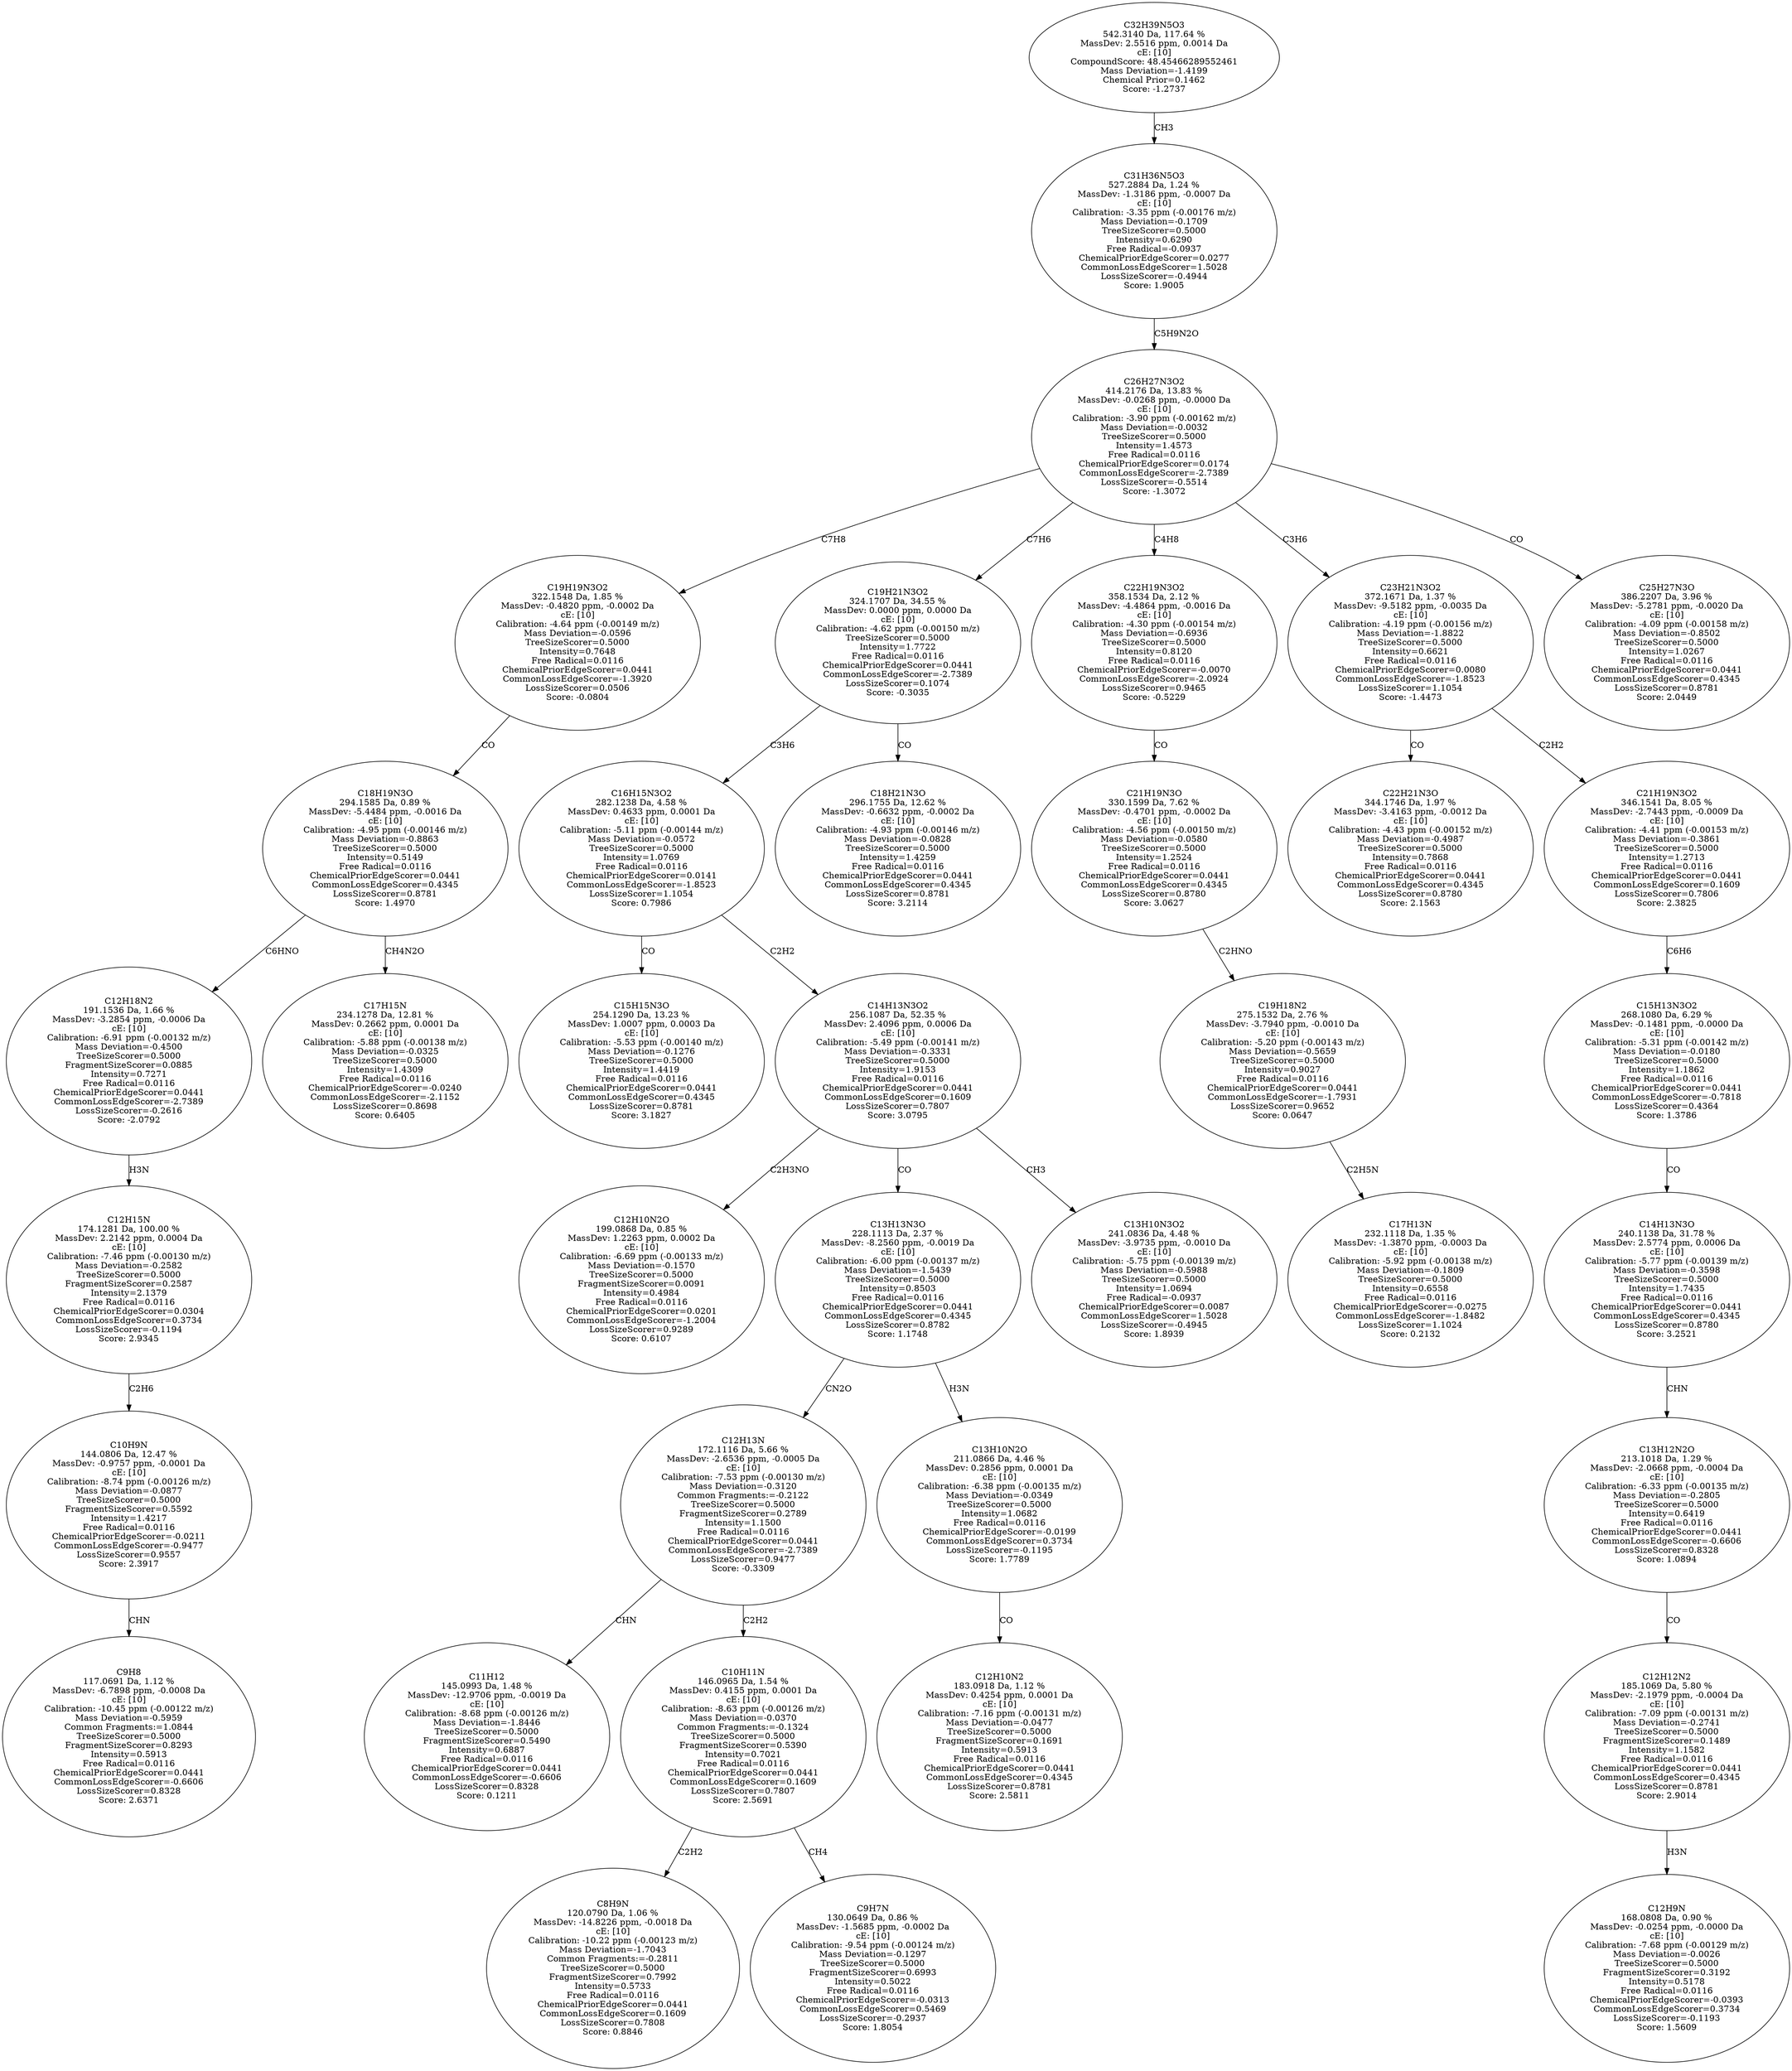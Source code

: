 strict digraph {
v1 [label="C9H8\n117.0691 Da, 1.12 %\nMassDev: -6.7898 ppm, -0.0008 Da\ncE: [10]\nCalibration: -10.45 ppm (-0.00122 m/z)\nMass Deviation=-0.5959\nCommon Fragments:=1.0844\nTreeSizeScorer=0.5000\nFragmentSizeScorer=0.8293\nIntensity=0.5913\nFree Radical=0.0116\nChemicalPriorEdgeScorer=0.0441\nCommonLossEdgeScorer=-0.6606\nLossSizeScorer=0.8328\nScore: 2.6371"];
v2 [label="C10H9N\n144.0806 Da, 12.47 %\nMassDev: -0.9757 ppm, -0.0001 Da\ncE: [10]\nCalibration: -8.74 ppm (-0.00126 m/z)\nMass Deviation=-0.0877\nTreeSizeScorer=0.5000\nFragmentSizeScorer=0.5592\nIntensity=1.4217\nFree Radical=0.0116\nChemicalPriorEdgeScorer=-0.0211\nCommonLossEdgeScorer=-0.9477\nLossSizeScorer=0.9557\nScore: 2.3917"];
v3 [label="C12H15N\n174.1281 Da, 100.00 %\nMassDev: 2.2142 ppm, 0.0004 Da\ncE: [10]\nCalibration: -7.46 ppm (-0.00130 m/z)\nMass Deviation=-0.2582\nTreeSizeScorer=0.5000\nFragmentSizeScorer=0.2587\nIntensity=2.1379\nFree Radical=0.0116\nChemicalPriorEdgeScorer=0.0304\nCommonLossEdgeScorer=0.3734\nLossSizeScorer=-0.1194\nScore: 2.9345"];
v4 [label="C12H18N2\n191.1536 Da, 1.66 %\nMassDev: -3.2854 ppm, -0.0006 Da\ncE: [10]\nCalibration: -6.91 ppm (-0.00132 m/z)\nMass Deviation=-0.4500\nTreeSizeScorer=0.5000\nFragmentSizeScorer=0.0885\nIntensity=0.7271\nFree Radical=0.0116\nChemicalPriorEdgeScorer=0.0441\nCommonLossEdgeScorer=-2.7389\nLossSizeScorer=-0.2616\nScore: -2.0792"];
v5 [label="C17H15N\n234.1278 Da, 12.81 %\nMassDev: 0.2662 ppm, 0.0001 Da\ncE: [10]\nCalibration: -5.88 ppm (-0.00138 m/z)\nMass Deviation=-0.0325\nTreeSizeScorer=0.5000\nIntensity=1.4309\nFree Radical=0.0116\nChemicalPriorEdgeScorer=-0.0240\nCommonLossEdgeScorer=-2.1152\nLossSizeScorer=0.8698\nScore: 0.6405"];
v6 [label="C18H19N3O\n294.1585 Da, 0.89 %\nMassDev: -5.4484 ppm, -0.0016 Da\ncE: [10]\nCalibration: -4.95 ppm (-0.00146 m/z)\nMass Deviation=-0.8863\nTreeSizeScorer=0.5000\nIntensity=0.5149\nFree Radical=0.0116\nChemicalPriorEdgeScorer=0.0441\nCommonLossEdgeScorer=0.4345\nLossSizeScorer=0.8781\nScore: 1.4970"];
v7 [label="C19H19N3O2\n322.1548 Da, 1.85 %\nMassDev: -0.4820 ppm, -0.0002 Da\ncE: [10]\nCalibration: -4.64 ppm (-0.00149 m/z)\nMass Deviation=-0.0596\nTreeSizeScorer=0.5000\nIntensity=0.7648\nFree Radical=0.0116\nChemicalPriorEdgeScorer=0.0441\nCommonLossEdgeScorer=-1.3920\nLossSizeScorer=0.0506\nScore: -0.0804"];
v8 [label="C15H15N3O\n254.1290 Da, 13.23 %\nMassDev: 1.0007 ppm, 0.0003 Da\ncE: [10]\nCalibration: -5.53 ppm (-0.00140 m/z)\nMass Deviation=-0.1276\nTreeSizeScorer=0.5000\nIntensity=1.4419\nFree Radical=0.0116\nChemicalPriorEdgeScorer=0.0441\nCommonLossEdgeScorer=0.4345\nLossSizeScorer=0.8781\nScore: 3.1827"];
v9 [label="C12H10N2O\n199.0868 Da, 0.85 %\nMassDev: 1.2263 ppm, 0.0002 Da\ncE: [10]\nCalibration: -6.69 ppm (-0.00133 m/z)\nMass Deviation=-0.1570\nTreeSizeScorer=0.5000\nFragmentSizeScorer=0.0091\nIntensity=0.4984\nFree Radical=0.0116\nChemicalPriorEdgeScorer=0.0201\nCommonLossEdgeScorer=-1.2004\nLossSizeScorer=0.9289\nScore: 0.6107"];
v10 [label="C11H12\n145.0993 Da, 1.48 %\nMassDev: -12.9706 ppm, -0.0019 Da\ncE: [10]\nCalibration: -8.68 ppm (-0.00126 m/z)\nMass Deviation=-1.8446\nTreeSizeScorer=0.5000\nFragmentSizeScorer=0.5490\nIntensity=0.6887\nFree Radical=0.0116\nChemicalPriorEdgeScorer=0.0441\nCommonLossEdgeScorer=-0.6606\nLossSizeScorer=0.8328\nScore: 0.1211"];
v11 [label="C8H9N\n120.0790 Da, 1.06 %\nMassDev: -14.8226 ppm, -0.0018 Da\ncE: [10]\nCalibration: -10.22 ppm (-0.00123 m/z)\nMass Deviation=-1.7043\nCommon Fragments:=-0.2811\nTreeSizeScorer=0.5000\nFragmentSizeScorer=0.7992\nIntensity=0.5733\nFree Radical=0.0116\nChemicalPriorEdgeScorer=0.0441\nCommonLossEdgeScorer=0.1609\nLossSizeScorer=0.7808\nScore: 0.8846"];
v12 [label="C9H7N\n130.0649 Da, 0.86 %\nMassDev: -1.5685 ppm, -0.0002 Da\ncE: [10]\nCalibration: -9.54 ppm (-0.00124 m/z)\nMass Deviation=-0.1297\nTreeSizeScorer=0.5000\nFragmentSizeScorer=0.6993\nIntensity=0.5022\nFree Radical=0.0116\nChemicalPriorEdgeScorer=-0.0313\nCommonLossEdgeScorer=0.5469\nLossSizeScorer=-0.2937\nScore: 1.8054"];
v13 [label="C10H11N\n146.0965 Da, 1.54 %\nMassDev: 0.4155 ppm, 0.0001 Da\ncE: [10]\nCalibration: -8.63 ppm (-0.00126 m/z)\nMass Deviation=-0.0370\nCommon Fragments:=-0.1324\nTreeSizeScorer=0.5000\nFragmentSizeScorer=0.5390\nIntensity=0.7021\nFree Radical=0.0116\nChemicalPriorEdgeScorer=0.0441\nCommonLossEdgeScorer=0.1609\nLossSizeScorer=0.7807\nScore: 2.5691"];
v14 [label="C12H13N\n172.1116 Da, 5.66 %\nMassDev: -2.6536 ppm, -0.0005 Da\ncE: [10]\nCalibration: -7.53 ppm (-0.00130 m/z)\nMass Deviation=-0.3120\nCommon Fragments:=-0.2122\nTreeSizeScorer=0.5000\nFragmentSizeScorer=0.2789\nIntensity=1.1500\nFree Radical=0.0116\nChemicalPriorEdgeScorer=0.0441\nCommonLossEdgeScorer=-2.7389\nLossSizeScorer=0.9477\nScore: -0.3309"];
v15 [label="C12H10N2\n183.0918 Da, 1.12 %\nMassDev: 0.4254 ppm, 0.0001 Da\ncE: [10]\nCalibration: -7.16 ppm (-0.00131 m/z)\nMass Deviation=-0.0477\nTreeSizeScorer=0.5000\nFragmentSizeScorer=0.1691\nIntensity=0.5913\nFree Radical=0.0116\nChemicalPriorEdgeScorer=0.0441\nCommonLossEdgeScorer=0.4345\nLossSizeScorer=0.8781\nScore: 2.5811"];
v16 [label="C13H10N2O\n211.0866 Da, 4.46 %\nMassDev: 0.2856 ppm, 0.0001 Da\ncE: [10]\nCalibration: -6.38 ppm (-0.00135 m/z)\nMass Deviation=-0.0349\nTreeSizeScorer=0.5000\nIntensity=1.0682\nFree Radical=0.0116\nChemicalPriorEdgeScorer=-0.0199\nCommonLossEdgeScorer=0.3734\nLossSizeScorer=-0.1195\nScore: 1.7789"];
v17 [label="C13H13N3O\n228.1113 Da, 2.37 %\nMassDev: -8.2560 ppm, -0.0019 Da\ncE: [10]\nCalibration: -6.00 ppm (-0.00137 m/z)\nMass Deviation=-1.5439\nTreeSizeScorer=0.5000\nIntensity=0.8503\nFree Radical=0.0116\nChemicalPriorEdgeScorer=0.0441\nCommonLossEdgeScorer=0.4345\nLossSizeScorer=0.8782\nScore: 1.1748"];
v18 [label="C13H10N3O2\n241.0836 Da, 4.48 %\nMassDev: -3.9735 ppm, -0.0010 Da\ncE: [10]\nCalibration: -5.75 ppm (-0.00139 m/z)\nMass Deviation=-0.5988\nTreeSizeScorer=0.5000\nIntensity=1.0694\nFree Radical=-0.0937\nChemicalPriorEdgeScorer=0.0087\nCommonLossEdgeScorer=1.5028\nLossSizeScorer=-0.4945\nScore: 1.8939"];
v19 [label="C14H13N3O2\n256.1087 Da, 52.35 %\nMassDev: 2.4096 ppm, 0.0006 Da\ncE: [10]\nCalibration: -5.49 ppm (-0.00141 m/z)\nMass Deviation=-0.3331\nTreeSizeScorer=0.5000\nIntensity=1.9153\nFree Radical=0.0116\nChemicalPriorEdgeScorer=0.0441\nCommonLossEdgeScorer=0.1609\nLossSizeScorer=0.7807\nScore: 3.0795"];
v20 [label="C16H15N3O2\n282.1238 Da, 4.58 %\nMassDev: 0.4633 ppm, 0.0001 Da\ncE: [10]\nCalibration: -5.11 ppm (-0.00144 m/z)\nMass Deviation=-0.0572\nTreeSizeScorer=0.5000\nIntensity=1.0769\nFree Radical=0.0116\nChemicalPriorEdgeScorer=0.0141\nCommonLossEdgeScorer=-1.8523\nLossSizeScorer=1.1054\nScore: 0.7986"];
v21 [label="C18H21N3O\n296.1755 Da, 12.62 %\nMassDev: -0.6632 ppm, -0.0002 Da\ncE: [10]\nCalibration: -4.93 ppm (-0.00146 m/z)\nMass Deviation=-0.0828\nTreeSizeScorer=0.5000\nIntensity=1.4259\nFree Radical=0.0116\nChemicalPriorEdgeScorer=0.0441\nCommonLossEdgeScorer=0.4345\nLossSizeScorer=0.8781\nScore: 3.2114"];
v22 [label="C19H21N3O2\n324.1707 Da, 34.55 %\nMassDev: 0.0000 ppm, 0.0000 Da\ncE: [10]\nCalibration: -4.62 ppm (-0.00150 m/z)\nTreeSizeScorer=0.5000\nIntensity=1.7722\nFree Radical=0.0116\nChemicalPriorEdgeScorer=0.0441\nCommonLossEdgeScorer=-2.7389\nLossSizeScorer=0.1074\nScore: -0.3035"];
v23 [label="C17H13N\n232.1118 Da, 1.35 %\nMassDev: -1.3870 ppm, -0.0003 Da\ncE: [10]\nCalibration: -5.92 ppm (-0.00138 m/z)\nMass Deviation=-0.1809\nTreeSizeScorer=0.5000\nIntensity=0.6558\nFree Radical=0.0116\nChemicalPriorEdgeScorer=-0.0275\nCommonLossEdgeScorer=-1.8482\nLossSizeScorer=1.1024\nScore: 0.2132"];
v24 [label="C19H18N2\n275.1532 Da, 2.76 %\nMassDev: -3.7940 ppm, -0.0010 Da\ncE: [10]\nCalibration: -5.20 ppm (-0.00143 m/z)\nMass Deviation=-0.5659\nTreeSizeScorer=0.5000\nIntensity=0.9027\nFree Radical=0.0116\nChemicalPriorEdgeScorer=0.0441\nCommonLossEdgeScorer=-1.7931\nLossSizeScorer=0.9652\nScore: 0.0647"];
v25 [label="C21H19N3O\n330.1599 Da, 7.62 %\nMassDev: -0.4701 ppm, -0.0002 Da\ncE: [10]\nCalibration: -4.56 ppm (-0.00150 m/z)\nMass Deviation=-0.0580\nTreeSizeScorer=0.5000\nIntensity=1.2524\nFree Radical=0.0116\nChemicalPriorEdgeScorer=0.0441\nCommonLossEdgeScorer=0.4345\nLossSizeScorer=0.8780\nScore: 3.0627"];
v26 [label="C22H19N3O2\n358.1534 Da, 2.12 %\nMassDev: -4.4864 ppm, -0.0016 Da\ncE: [10]\nCalibration: -4.30 ppm (-0.00154 m/z)\nMass Deviation=-0.6936\nTreeSizeScorer=0.5000\nIntensity=0.8120\nFree Radical=0.0116\nChemicalPriorEdgeScorer=-0.0070\nCommonLossEdgeScorer=-2.0924\nLossSizeScorer=0.9465\nScore: -0.5229"];
v27 [label="C22H21N3O\n344.1746 Da, 1.97 %\nMassDev: -3.4163 ppm, -0.0012 Da\ncE: [10]\nCalibration: -4.43 ppm (-0.00152 m/z)\nMass Deviation=-0.4987\nTreeSizeScorer=0.5000\nIntensity=0.7868\nFree Radical=0.0116\nChemicalPriorEdgeScorer=0.0441\nCommonLossEdgeScorer=0.4345\nLossSizeScorer=0.8780\nScore: 2.1563"];
v28 [label="C12H9N\n168.0808 Da, 0.90 %\nMassDev: -0.0254 ppm, -0.0000 Da\ncE: [10]\nCalibration: -7.68 ppm (-0.00129 m/z)\nMass Deviation=-0.0026\nTreeSizeScorer=0.5000\nFragmentSizeScorer=0.3192\nIntensity=0.5178\nFree Radical=0.0116\nChemicalPriorEdgeScorer=-0.0393\nCommonLossEdgeScorer=0.3734\nLossSizeScorer=-0.1193\nScore: 1.5609"];
v29 [label="C12H12N2\n185.1069 Da, 5.80 %\nMassDev: -2.1979 ppm, -0.0004 Da\ncE: [10]\nCalibration: -7.09 ppm (-0.00131 m/z)\nMass Deviation=-0.2741\nTreeSizeScorer=0.5000\nFragmentSizeScorer=0.1489\nIntensity=1.1582\nFree Radical=0.0116\nChemicalPriorEdgeScorer=0.0441\nCommonLossEdgeScorer=0.4345\nLossSizeScorer=0.8781\nScore: 2.9014"];
v30 [label="C13H12N2O\n213.1018 Da, 1.29 %\nMassDev: -2.0668 ppm, -0.0004 Da\ncE: [10]\nCalibration: -6.33 ppm (-0.00135 m/z)\nMass Deviation=-0.2805\nTreeSizeScorer=0.5000\nIntensity=0.6419\nFree Radical=0.0116\nChemicalPriorEdgeScorer=0.0441\nCommonLossEdgeScorer=-0.6606\nLossSizeScorer=0.8328\nScore: 1.0894"];
v31 [label="C14H13N3O\n240.1138 Da, 31.78 %\nMassDev: 2.5774 ppm, 0.0006 Da\ncE: [10]\nCalibration: -5.77 ppm (-0.00139 m/z)\nMass Deviation=-0.3598\nTreeSizeScorer=0.5000\nIntensity=1.7435\nFree Radical=0.0116\nChemicalPriorEdgeScorer=0.0441\nCommonLossEdgeScorer=0.4345\nLossSizeScorer=0.8780\nScore: 3.2521"];
v32 [label="C15H13N3O2\n268.1080 Da, 6.29 %\nMassDev: -0.1481 ppm, -0.0000 Da\ncE: [10]\nCalibration: -5.31 ppm (-0.00142 m/z)\nMass Deviation=-0.0180\nTreeSizeScorer=0.5000\nIntensity=1.1862\nFree Radical=0.0116\nChemicalPriorEdgeScorer=0.0441\nCommonLossEdgeScorer=-0.7818\nLossSizeScorer=0.4364\nScore: 1.3786"];
v33 [label="C21H19N3O2\n346.1541 Da, 8.05 %\nMassDev: -2.7443 ppm, -0.0009 Da\ncE: [10]\nCalibration: -4.41 ppm (-0.00153 m/z)\nMass Deviation=-0.3861\nTreeSizeScorer=0.5000\nIntensity=1.2713\nFree Radical=0.0116\nChemicalPriorEdgeScorer=0.0441\nCommonLossEdgeScorer=0.1609\nLossSizeScorer=0.7806\nScore: 2.3825"];
v34 [label="C23H21N3O2\n372.1671 Da, 1.37 %\nMassDev: -9.5182 ppm, -0.0035 Da\ncE: [10]\nCalibration: -4.19 ppm (-0.00156 m/z)\nMass Deviation=-1.8822\nTreeSizeScorer=0.5000\nIntensity=0.6621\nFree Radical=0.0116\nChemicalPriorEdgeScorer=0.0080\nCommonLossEdgeScorer=-1.8523\nLossSizeScorer=1.1054\nScore: -1.4473"];
v35 [label="C25H27N3O\n386.2207 Da, 3.96 %\nMassDev: -5.2781 ppm, -0.0020 Da\ncE: [10]\nCalibration: -4.09 ppm (-0.00158 m/z)\nMass Deviation=-0.8502\nTreeSizeScorer=0.5000\nIntensity=1.0267\nFree Radical=0.0116\nChemicalPriorEdgeScorer=0.0441\nCommonLossEdgeScorer=0.4345\nLossSizeScorer=0.8781\nScore: 2.0449"];
v36 [label="C26H27N3O2\n414.2176 Da, 13.83 %\nMassDev: -0.0268 ppm, -0.0000 Da\ncE: [10]\nCalibration: -3.90 ppm (-0.00162 m/z)\nMass Deviation=-0.0032\nTreeSizeScorer=0.5000\nIntensity=1.4573\nFree Radical=0.0116\nChemicalPriorEdgeScorer=0.0174\nCommonLossEdgeScorer=-2.7389\nLossSizeScorer=-0.5514\nScore: -1.3072"];
v37 [label="C31H36N5O3\n527.2884 Da, 1.24 %\nMassDev: -1.3186 ppm, -0.0007 Da\ncE: [10]\nCalibration: -3.35 ppm (-0.00176 m/z)\nMass Deviation=-0.1709\nTreeSizeScorer=0.5000\nIntensity=0.6290\nFree Radical=-0.0937\nChemicalPriorEdgeScorer=0.0277\nCommonLossEdgeScorer=1.5028\nLossSizeScorer=-0.4944\nScore: 1.9005"];
v38 [label="C32H39N5O3\n542.3140 Da, 117.64 %\nMassDev: 2.5516 ppm, 0.0014 Da\ncE: [10]\nCompoundScore: 48.45466289552461\nMass Deviation=-1.4199\nChemical Prior=0.1462\nScore: -1.2737"];
v2 -> v1 [label="CHN"];
v3 -> v2 [label="C2H6"];
v4 -> v3 [label="H3N"];
v6 -> v4 [label="C6HNO"];
v6 -> v5 [label="CH4N2O"];
v7 -> v6 [label="CO"];
v36 -> v7 [label="C7H8"];
v20 -> v8 [label="CO"];
v19 -> v9 [label="C2H3NO"];
v14 -> v10 [label="CHN"];
v13 -> v11 [label="C2H2"];
v13 -> v12 [label="CH4"];
v14 -> v13 [label="C2H2"];
v17 -> v14 [label="CN2O"];
v16 -> v15 [label="CO"];
v17 -> v16 [label="H3N"];
v19 -> v17 [label="CO"];
v19 -> v18 [label="CH3"];
v20 -> v19 [label="C2H2"];
v22 -> v20 [label="C3H6"];
v22 -> v21 [label="CO"];
v36 -> v22 [label="C7H6"];
v24 -> v23 [label="C2H5N"];
v25 -> v24 [label="C2HNO"];
v26 -> v25 [label="CO"];
v36 -> v26 [label="C4H8"];
v34 -> v27 [label="CO"];
v29 -> v28 [label="H3N"];
v30 -> v29 [label="CO"];
v31 -> v30 [label="CHN"];
v32 -> v31 [label="CO"];
v33 -> v32 [label="C6H6"];
v34 -> v33 [label="C2H2"];
v36 -> v34 [label="C3H6"];
v36 -> v35 [label="CO"];
v37 -> v36 [label="C5H9N2O"];
v38 -> v37 [label="CH3"];
}